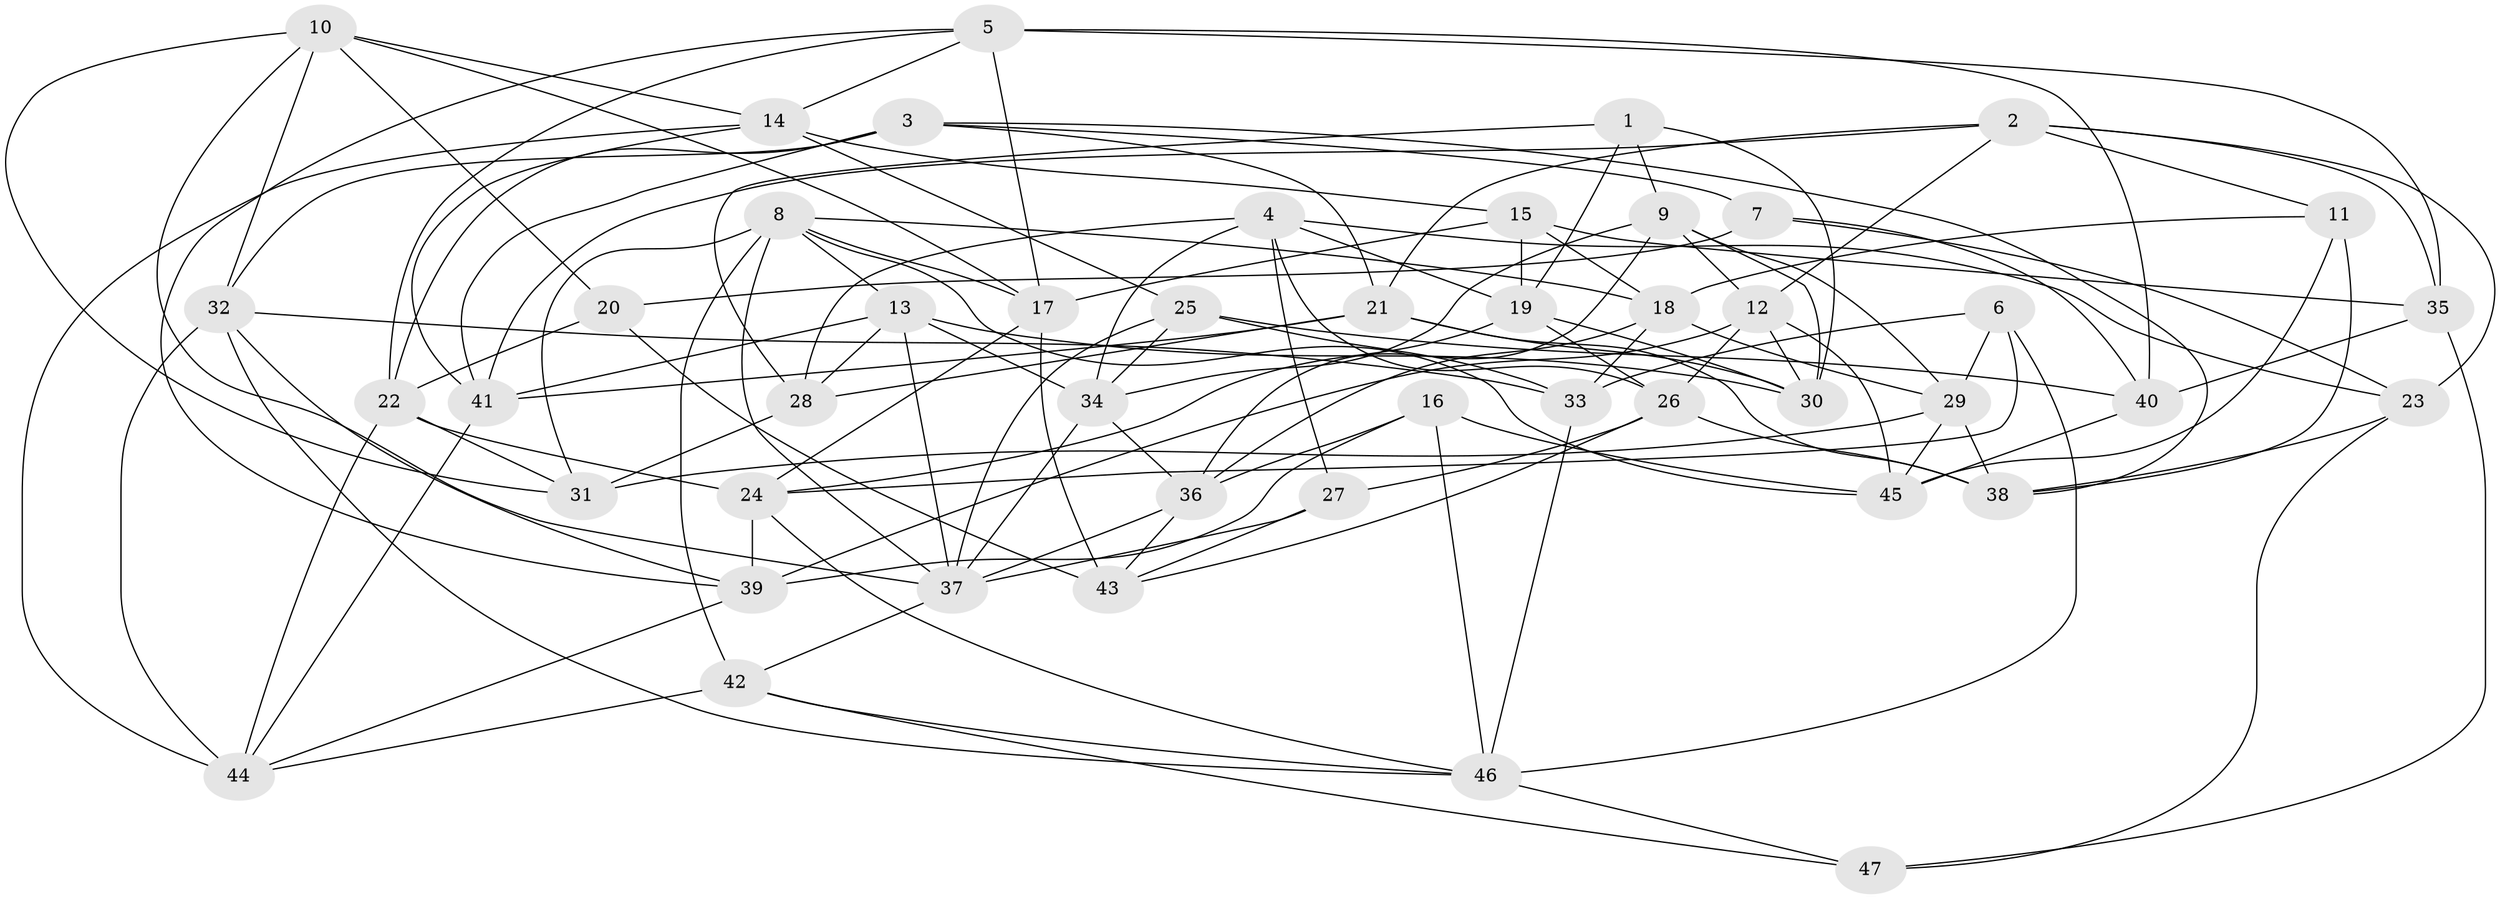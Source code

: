 // original degree distribution, {4: 1.0}
// Generated by graph-tools (version 1.1) at 2025/02/03/09/25 03:02:53]
// undirected, 47 vertices, 130 edges
graph export_dot {
graph [start="1"]
  node [color=gray90,style=filled];
  1;
  2;
  3;
  4;
  5;
  6;
  7;
  8;
  9;
  10;
  11;
  12;
  13;
  14;
  15;
  16;
  17;
  18;
  19;
  20;
  21;
  22;
  23;
  24;
  25;
  26;
  27;
  28;
  29;
  30;
  31;
  32;
  33;
  34;
  35;
  36;
  37;
  38;
  39;
  40;
  41;
  42;
  43;
  44;
  45;
  46;
  47;
  1 -- 9 [weight=1.0];
  1 -- 19 [weight=1.0];
  1 -- 28 [weight=1.0];
  1 -- 30 [weight=1.0];
  2 -- 11 [weight=1.0];
  2 -- 12 [weight=1.0];
  2 -- 21 [weight=1.0];
  2 -- 23 [weight=1.0];
  2 -- 35 [weight=1.0];
  2 -- 41 [weight=1.0];
  3 -- 7 [weight=1.0];
  3 -- 21 [weight=1.0];
  3 -- 22 [weight=1.0];
  3 -- 32 [weight=1.0];
  3 -- 38 [weight=1.0];
  3 -- 41 [weight=1.0];
  4 -- 19 [weight=1.0];
  4 -- 23 [weight=1.0];
  4 -- 26 [weight=1.0];
  4 -- 27 [weight=1.0];
  4 -- 28 [weight=1.0];
  4 -- 34 [weight=1.0];
  5 -- 14 [weight=1.0];
  5 -- 17 [weight=1.0];
  5 -- 22 [weight=1.0];
  5 -- 35 [weight=1.0];
  5 -- 39 [weight=1.0];
  5 -- 40 [weight=1.0];
  6 -- 24 [weight=1.0];
  6 -- 29 [weight=1.0];
  6 -- 33 [weight=1.0];
  6 -- 46 [weight=1.0];
  7 -- 20 [weight=2.0];
  7 -- 23 [weight=1.0];
  7 -- 40 [weight=2.0];
  8 -- 13 [weight=1.0];
  8 -- 17 [weight=1.0];
  8 -- 18 [weight=1.0];
  8 -- 31 [weight=1.0];
  8 -- 37 [weight=1.0];
  8 -- 42 [weight=2.0];
  8 -- 45 [weight=1.0];
  9 -- 12 [weight=1.0];
  9 -- 29 [weight=1.0];
  9 -- 30 [weight=1.0];
  9 -- 34 [weight=1.0];
  9 -- 36 [weight=1.0];
  10 -- 14 [weight=1.0];
  10 -- 17 [weight=1.0];
  10 -- 20 [weight=1.0];
  10 -- 31 [weight=1.0];
  10 -- 32 [weight=1.0];
  10 -- 37 [weight=1.0];
  11 -- 18 [weight=1.0];
  11 -- 38 [weight=1.0];
  11 -- 45 [weight=1.0];
  12 -- 26 [weight=1.0];
  12 -- 30 [weight=1.0];
  12 -- 39 [weight=1.0];
  12 -- 45 [weight=1.0];
  13 -- 28 [weight=1.0];
  13 -- 30 [weight=1.0];
  13 -- 34 [weight=1.0];
  13 -- 37 [weight=1.0];
  13 -- 41 [weight=1.0];
  14 -- 15 [weight=1.0];
  14 -- 25 [weight=1.0];
  14 -- 41 [weight=1.0];
  14 -- 44 [weight=1.0];
  15 -- 17 [weight=1.0];
  15 -- 18 [weight=1.0];
  15 -- 19 [weight=1.0];
  15 -- 35 [weight=2.0];
  16 -- 36 [weight=1.0];
  16 -- 39 [weight=1.0];
  16 -- 45 [weight=1.0];
  16 -- 46 [weight=1.0];
  17 -- 24 [weight=1.0];
  17 -- 43 [weight=1.0];
  18 -- 29 [weight=1.0];
  18 -- 33 [weight=1.0];
  18 -- 36 [weight=1.0];
  19 -- 24 [weight=1.0];
  19 -- 26 [weight=1.0];
  19 -- 30 [weight=1.0];
  20 -- 22 [weight=1.0];
  20 -- 43 [weight=2.0];
  21 -- 28 [weight=1.0];
  21 -- 30 [weight=1.0];
  21 -- 38 [weight=1.0];
  21 -- 41 [weight=1.0];
  22 -- 24 [weight=1.0];
  22 -- 31 [weight=1.0];
  22 -- 44 [weight=1.0];
  23 -- 38 [weight=1.0];
  23 -- 47 [weight=2.0];
  24 -- 39 [weight=1.0];
  24 -- 46 [weight=1.0];
  25 -- 33 [weight=2.0];
  25 -- 34 [weight=1.0];
  25 -- 37 [weight=1.0];
  25 -- 40 [weight=1.0];
  26 -- 27 [weight=1.0];
  26 -- 38 [weight=1.0];
  26 -- 43 [weight=1.0];
  27 -- 37 [weight=1.0];
  27 -- 43 [weight=1.0];
  28 -- 31 [weight=2.0];
  29 -- 31 [weight=1.0];
  29 -- 38 [weight=1.0];
  29 -- 45 [weight=1.0];
  32 -- 33 [weight=1.0];
  32 -- 39 [weight=1.0];
  32 -- 44 [weight=1.0];
  32 -- 46 [weight=1.0];
  33 -- 46 [weight=1.0];
  34 -- 36 [weight=1.0];
  34 -- 37 [weight=1.0];
  35 -- 40 [weight=1.0];
  35 -- 47 [weight=1.0];
  36 -- 37 [weight=1.0];
  36 -- 43 [weight=1.0];
  37 -- 42 [weight=1.0];
  39 -- 44 [weight=1.0];
  40 -- 45 [weight=1.0];
  41 -- 44 [weight=1.0];
  42 -- 44 [weight=1.0];
  42 -- 46 [weight=1.0];
  42 -- 47 [weight=1.0];
  46 -- 47 [weight=2.0];
}
